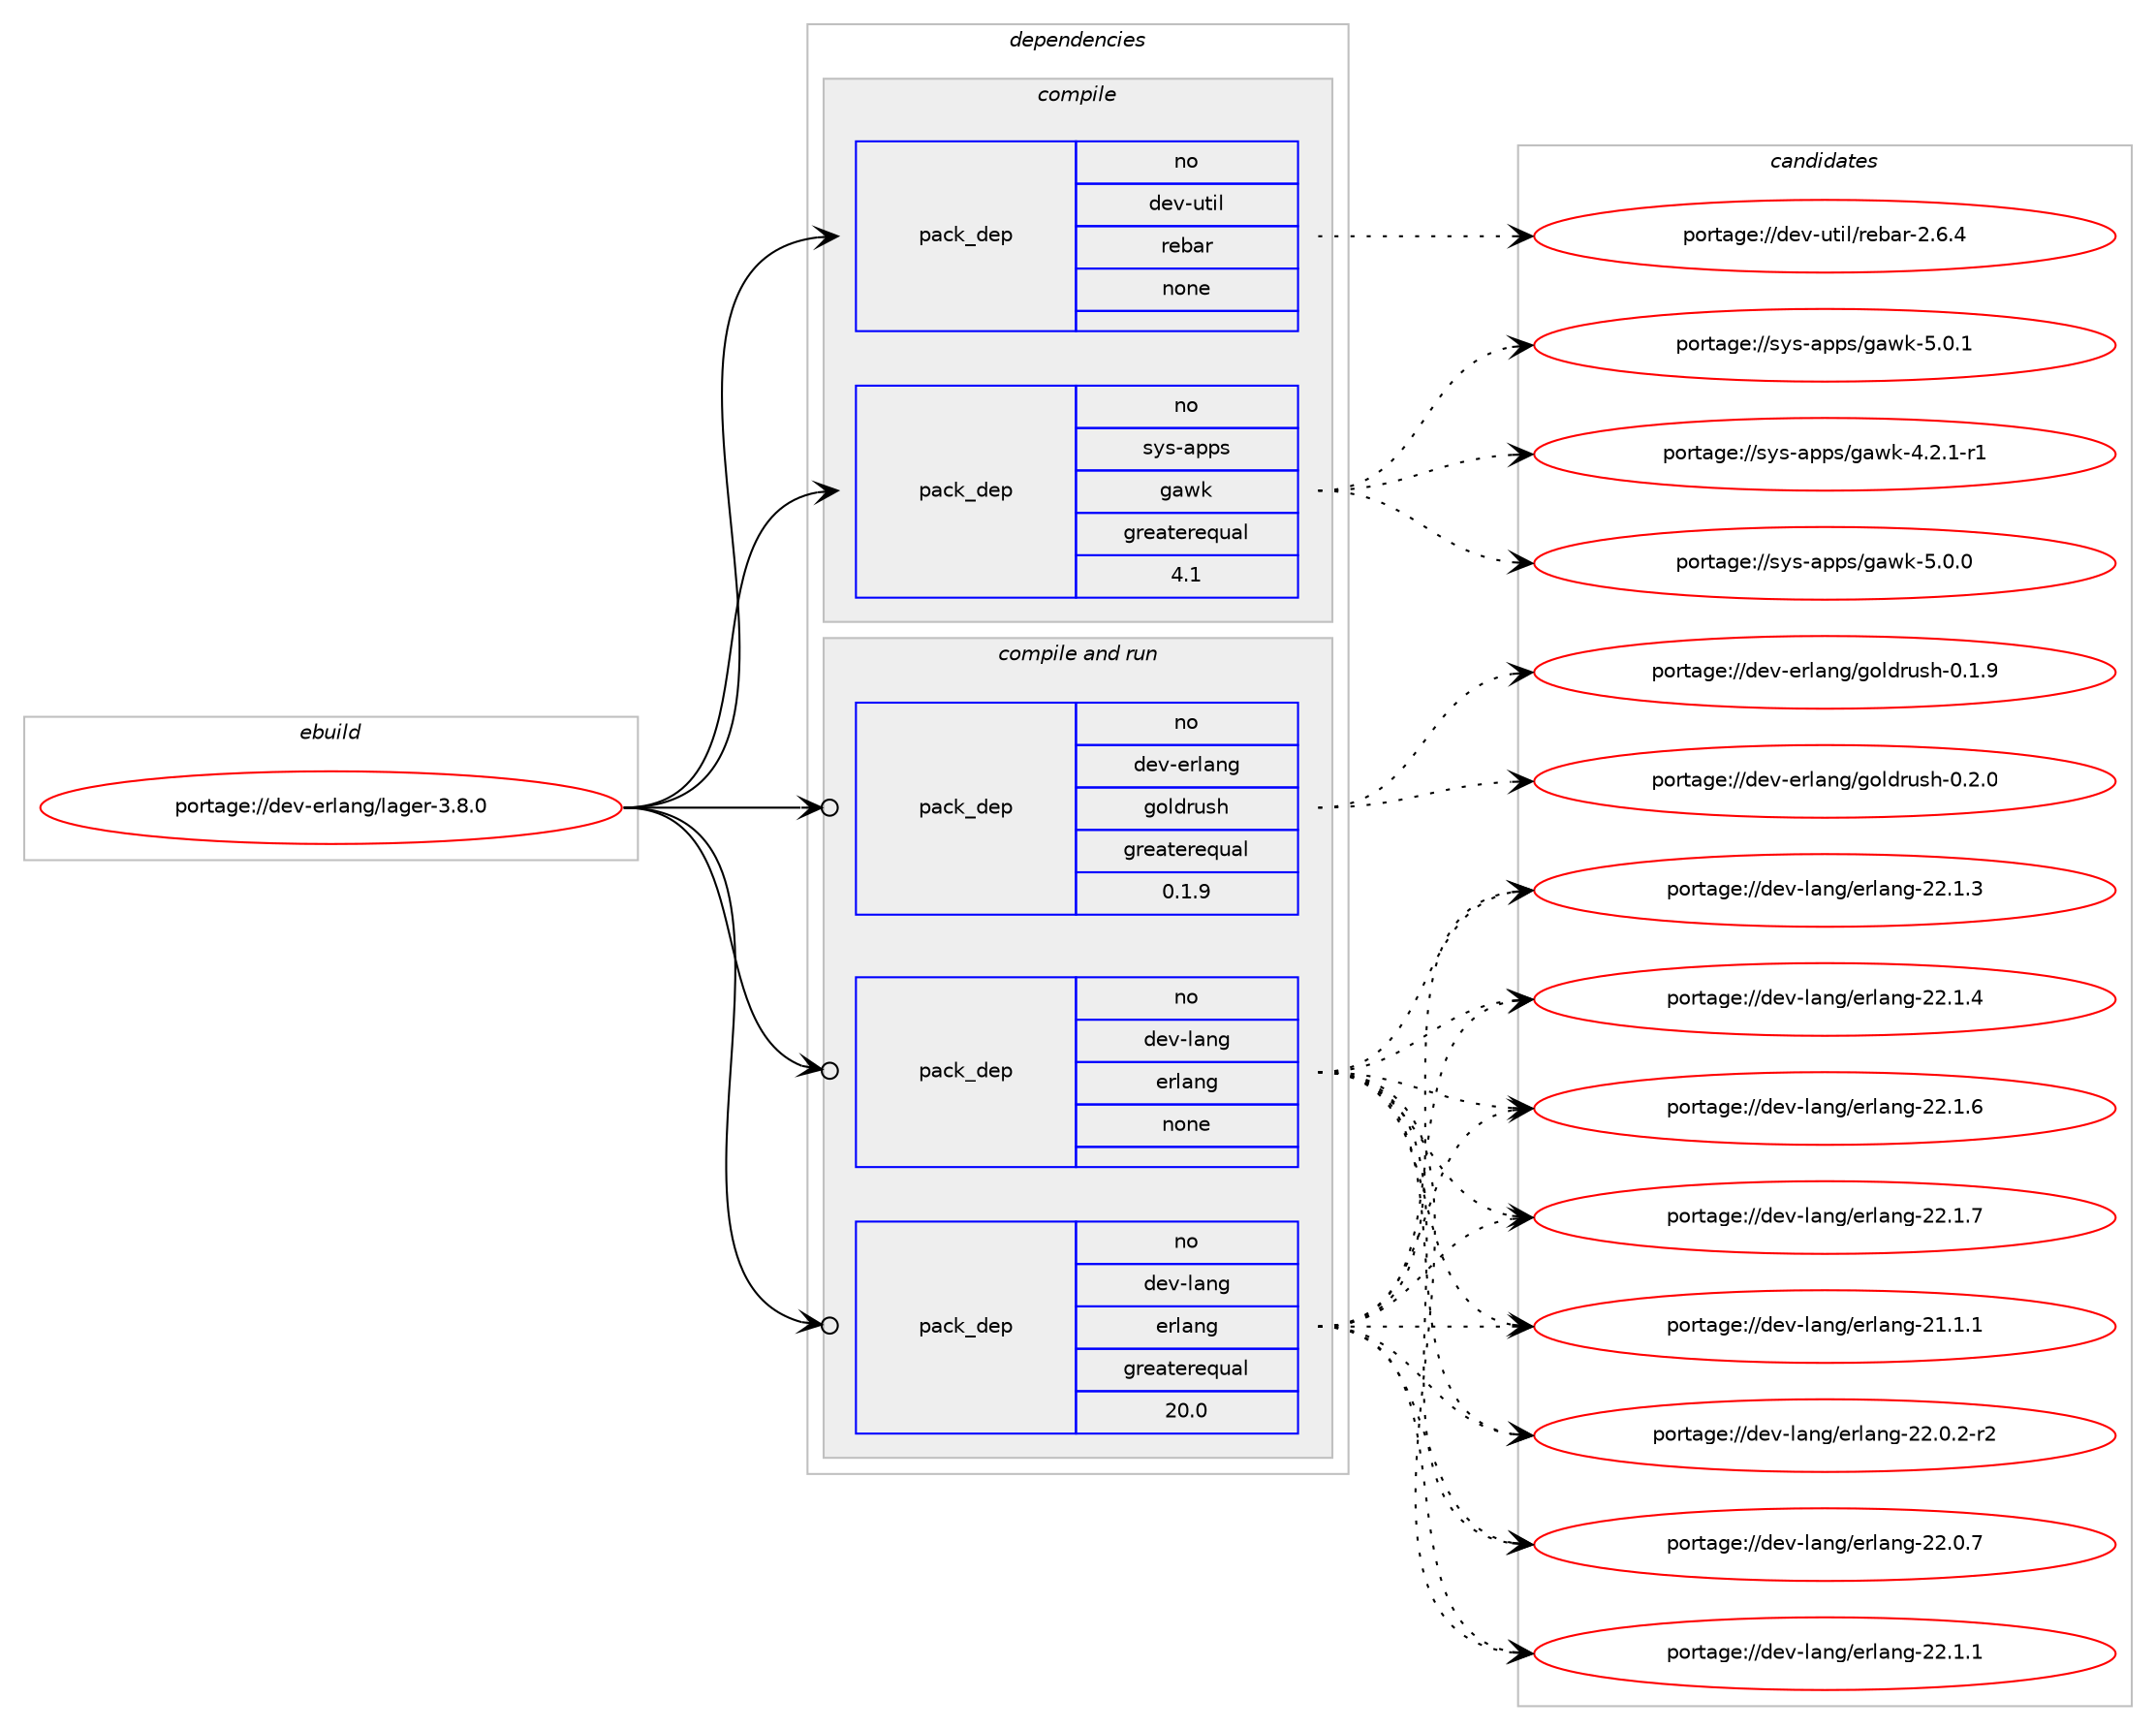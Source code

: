 digraph prolog {

# *************
# Graph options
# *************

newrank=true;
concentrate=true;
compound=true;
graph [rankdir=LR,fontname=Helvetica,fontsize=10,ranksep=1.5];#, ranksep=2.5, nodesep=0.2];
edge  [arrowhead=vee];
node  [fontname=Helvetica,fontsize=10];

# **********
# The ebuild
# **********

subgraph cluster_leftcol {
color=gray;
rank=same;
label=<<i>ebuild</i>>;
id [label="portage://dev-erlang/lager-3.8.0", color=red, width=4, href="../dev-erlang/lager-3.8.0.svg"];
}

# ****************
# The dependencies
# ****************

subgraph cluster_midcol {
color=gray;
label=<<i>dependencies</i>>;
subgraph cluster_compile {
fillcolor="#eeeeee";
style=filled;
label=<<i>compile</i>>;
subgraph pack44782 {
dependency59971 [label=<<TABLE BORDER="0" CELLBORDER="1" CELLSPACING="0" CELLPADDING="4" WIDTH="220"><TR><TD ROWSPAN="6" CELLPADDING="30">pack_dep</TD></TR><TR><TD WIDTH="110">no</TD></TR><TR><TD>dev-util</TD></TR><TR><TD>rebar</TD></TR><TR><TD>none</TD></TR><TR><TD></TD></TR></TABLE>>, shape=none, color=blue];
}
id:e -> dependency59971:w [weight=20,style="solid",arrowhead="vee"];
subgraph pack44783 {
dependency59972 [label=<<TABLE BORDER="0" CELLBORDER="1" CELLSPACING="0" CELLPADDING="4" WIDTH="220"><TR><TD ROWSPAN="6" CELLPADDING="30">pack_dep</TD></TR><TR><TD WIDTH="110">no</TD></TR><TR><TD>sys-apps</TD></TR><TR><TD>gawk</TD></TR><TR><TD>greaterequal</TD></TR><TR><TD>4.1</TD></TR></TABLE>>, shape=none, color=blue];
}
id:e -> dependency59972:w [weight=20,style="solid",arrowhead="vee"];
}
subgraph cluster_compileandrun {
fillcolor="#eeeeee";
style=filled;
label=<<i>compile and run</i>>;
subgraph pack44784 {
dependency59973 [label=<<TABLE BORDER="0" CELLBORDER="1" CELLSPACING="0" CELLPADDING="4" WIDTH="220"><TR><TD ROWSPAN="6" CELLPADDING="30">pack_dep</TD></TR><TR><TD WIDTH="110">no</TD></TR><TR><TD>dev-erlang</TD></TR><TR><TD>goldrush</TD></TR><TR><TD>greaterequal</TD></TR><TR><TD>0.1.9</TD></TR></TABLE>>, shape=none, color=blue];
}
id:e -> dependency59973:w [weight=20,style="solid",arrowhead="odotvee"];
subgraph pack44785 {
dependency59974 [label=<<TABLE BORDER="0" CELLBORDER="1" CELLSPACING="0" CELLPADDING="4" WIDTH="220"><TR><TD ROWSPAN="6" CELLPADDING="30">pack_dep</TD></TR><TR><TD WIDTH="110">no</TD></TR><TR><TD>dev-lang</TD></TR><TR><TD>erlang</TD></TR><TR><TD>greaterequal</TD></TR><TR><TD>20.0</TD></TR></TABLE>>, shape=none, color=blue];
}
id:e -> dependency59974:w [weight=20,style="solid",arrowhead="odotvee"];
subgraph pack44786 {
dependency59975 [label=<<TABLE BORDER="0" CELLBORDER="1" CELLSPACING="0" CELLPADDING="4" WIDTH="220"><TR><TD ROWSPAN="6" CELLPADDING="30">pack_dep</TD></TR><TR><TD WIDTH="110">no</TD></TR><TR><TD>dev-lang</TD></TR><TR><TD>erlang</TD></TR><TR><TD>none</TD></TR><TR><TD></TD></TR></TABLE>>, shape=none, color=blue];
}
id:e -> dependency59975:w [weight=20,style="solid",arrowhead="odotvee"];
}
subgraph cluster_run {
fillcolor="#eeeeee";
style=filled;
label=<<i>run</i>>;
}
}

# **************
# The candidates
# **************

subgraph cluster_choices {
rank=same;
color=gray;
label=<<i>candidates</i>>;

subgraph choice44782 {
color=black;
nodesep=1;
choiceportage10010111845117116105108471141019897114455046544652 [label="portage://dev-util/rebar-2.6.4", color=red, width=4,href="../dev-util/rebar-2.6.4.svg"];
dependency59971:e -> choiceportage10010111845117116105108471141019897114455046544652:w [style=dotted,weight="100"];
}
subgraph choice44783 {
color=black;
nodesep=1;
choiceportage115121115459711211211547103971191074552465046494511449 [label="portage://sys-apps/gawk-4.2.1-r1", color=red, width=4,href="../sys-apps/gawk-4.2.1-r1.svg"];
choiceportage11512111545971121121154710397119107455346484648 [label="portage://sys-apps/gawk-5.0.0", color=red, width=4,href="../sys-apps/gawk-5.0.0.svg"];
choiceportage11512111545971121121154710397119107455346484649 [label="portage://sys-apps/gawk-5.0.1", color=red, width=4,href="../sys-apps/gawk-5.0.1.svg"];
dependency59972:e -> choiceportage115121115459711211211547103971191074552465046494511449:w [style=dotted,weight="100"];
dependency59972:e -> choiceportage11512111545971121121154710397119107455346484648:w [style=dotted,weight="100"];
dependency59972:e -> choiceportage11512111545971121121154710397119107455346484649:w [style=dotted,weight="100"];
}
subgraph choice44784 {
color=black;
nodesep=1;
choiceportage100101118451011141089711010347103111108100114117115104454846494657 [label="portage://dev-erlang/goldrush-0.1.9", color=red, width=4,href="../dev-erlang/goldrush-0.1.9.svg"];
choiceportage100101118451011141089711010347103111108100114117115104454846504648 [label="portage://dev-erlang/goldrush-0.2.0", color=red, width=4,href="../dev-erlang/goldrush-0.2.0.svg"];
dependency59973:e -> choiceportage100101118451011141089711010347103111108100114117115104454846494657:w [style=dotted,weight="100"];
dependency59973:e -> choiceportage100101118451011141089711010347103111108100114117115104454846504648:w [style=dotted,weight="100"];
}
subgraph choice44785 {
color=black;
nodesep=1;
choiceportage1001011184510897110103471011141089711010345504946494649 [label="portage://dev-lang/erlang-21.1.1", color=red, width=4,href="../dev-lang/erlang-21.1.1.svg"];
choiceportage10010111845108971101034710111410897110103455050464846504511450 [label="portage://dev-lang/erlang-22.0.2-r2", color=red, width=4,href="../dev-lang/erlang-22.0.2-r2.svg"];
choiceportage1001011184510897110103471011141089711010345505046484655 [label="portage://dev-lang/erlang-22.0.7", color=red, width=4,href="../dev-lang/erlang-22.0.7.svg"];
choiceportage1001011184510897110103471011141089711010345505046494649 [label="portage://dev-lang/erlang-22.1.1", color=red, width=4,href="../dev-lang/erlang-22.1.1.svg"];
choiceportage1001011184510897110103471011141089711010345505046494651 [label="portage://dev-lang/erlang-22.1.3", color=red, width=4,href="../dev-lang/erlang-22.1.3.svg"];
choiceportage1001011184510897110103471011141089711010345505046494652 [label="portage://dev-lang/erlang-22.1.4", color=red, width=4,href="../dev-lang/erlang-22.1.4.svg"];
choiceportage1001011184510897110103471011141089711010345505046494654 [label="portage://dev-lang/erlang-22.1.6", color=red, width=4,href="../dev-lang/erlang-22.1.6.svg"];
choiceportage1001011184510897110103471011141089711010345505046494655 [label="portage://dev-lang/erlang-22.1.7", color=red, width=4,href="../dev-lang/erlang-22.1.7.svg"];
dependency59974:e -> choiceportage1001011184510897110103471011141089711010345504946494649:w [style=dotted,weight="100"];
dependency59974:e -> choiceportage10010111845108971101034710111410897110103455050464846504511450:w [style=dotted,weight="100"];
dependency59974:e -> choiceportage1001011184510897110103471011141089711010345505046484655:w [style=dotted,weight="100"];
dependency59974:e -> choiceportage1001011184510897110103471011141089711010345505046494649:w [style=dotted,weight="100"];
dependency59974:e -> choiceportage1001011184510897110103471011141089711010345505046494651:w [style=dotted,weight="100"];
dependency59974:e -> choiceportage1001011184510897110103471011141089711010345505046494652:w [style=dotted,weight="100"];
dependency59974:e -> choiceportage1001011184510897110103471011141089711010345505046494654:w [style=dotted,weight="100"];
dependency59974:e -> choiceportage1001011184510897110103471011141089711010345505046494655:w [style=dotted,weight="100"];
}
subgraph choice44786 {
color=black;
nodesep=1;
choiceportage1001011184510897110103471011141089711010345504946494649 [label="portage://dev-lang/erlang-21.1.1", color=red, width=4,href="../dev-lang/erlang-21.1.1.svg"];
choiceportage10010111845108971101034710111410897110103455050464846504511450 [label="portage://dev-lang/erlang-22.0.2-r2", color=red, width=4,href="../dev-lang/erlang-22.0.2-r2.svg"];
choiceportage1001011184510897110103471011141089711010345505046484655 [label="portage://dev-lang/erlang-22.0.7", color=red, width=4,href="../dev-lang/erlang-22.0.7.svg"];
choiceportage1001011184510897110103471011141089711010345505046494649 [label="portage://dev-lang/erlang-22.1.1", color=red, width=4,href="../dev-lang/erlang-22.1.1.svg"];
choiceportage1001011184510897110103471011141089711010345505046494651 [label="portage://dev-lang/erlang-22.1.3", color=red, width=4,href="../dev-lang/erlang-22.1.3.svg"];
choiceportage1001011184510897110103471011141089711010345505046494652 [label="portage://dev-lang/erlang-22.1.4", color=red, width=4,href="../dev-lang/erlang-22.1.4.svg"];
choiceportage1001011184510897110103471011141089711010345505046494654 [label="portage://dev-lang/erlang-22.1.6", color=red, width=4,href="../dev-lang/erlang-22.1.6.svg"];
choiceportage1001011184510897110103471011141089711010345505046494655 [label="portage://dev-lang/erlang-22.1.7", color=red, width=4,href="../dev-lang/erlang-22.1.7.svg"];
dependency59975:e -> choiceportage1001011184510897110103471011141089711010345504946494649:w [style=dotted,weight="100"];
dependency59975:e -> choiceportage10010111845108971101034710111410897110103455050464846504511450:w [style=dotted,weight="100"];
dependency59975:e -> choiceportage1001011184510897110103471011141089711010345505046484655:w [style=dotted,weight="100"];
dependency59975:e -> choiceportage1001011184510897110103471011141089711010345505046494649:w [style=dotted,weight="100"];
dependency59975:e -> choiceportage1001011184510897110103471011141089711010345505046494651:w [style=dotted,weight="100"];
dependency59975:e -> choiceportage1001011184510897110103471011141089711010345505046494652:w [style=dotted,weight="100"];
dependency59975:e -> choiceportage1001011184510897110103471011141089711010345505046494654:w [style=dotted,weight="100"];
dependency59975:e -> choiceportage1001011184510897110103471011141089711010345505046494655:w [style=dotted,weight="100"];
}
}

}
